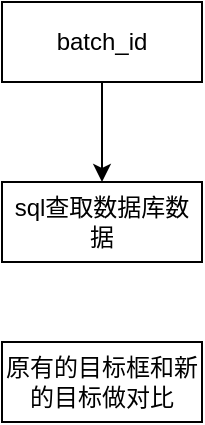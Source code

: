 <mxfile version="26.1.2">
  <diagram name="第 1 页" id="s4g44zdACJKRfGumNPvO">
    <mxGraphModel dx="1674" dy="772" grid="1" gridSize="10" guides="1" tooltips="1" connect="1" arrows="1" fold="1" page="1" pageScale="1" pageWidth="827" pageHeight="1169" math="0" shadow="0">
      <root>
        <mxCell id="0" />
        <mxCell id="1" parent="0" />
        <mxCell id="dOwxplnkT6r4AkLCZlEr-3" style="edgeStyle=orthogonalEdgeStyle;rounded=0;orthogonalLoop=1;jettySize=auto;html=1;exitX=0.5;exitY=1;exitDx=0;exitDy=0;entryX=0.5;entryY=0;entryDx=0;entryDy=0;" edge="1" parent="1" source="dOwxplnkT6r4AkLCZlEr-1" target="dOwxplnkT6r4AkLCZlEr-2">
          <mxGeometry relative="1" as="geometry" />
        </mxCell>
        <mxCell id="dOwxplnkT6r4AkLCZlEr-1" value="batch_id" style="rounded=0;whiteSpace=wrap;html=1;" vertex="1" parent="1">
          <mxGeometry x="40" y="30" width="100" height="40" as="geometry" />
        </mxCell>
        <mxCell id="dOwxplnkT6r4AkLCZlEr-2" value="sql查取数据库数据" style="rounded=0;whiteSpace=wrap;html=1;" vertex="1" parent="1">
          <mxGeometry x="40" y="120" width="100" height="40" as="geometry" />
        </mxCell>
        <mxCell id="dOwxplnkT6r4AkLCZlEr-4" value="原有的目标框和新的目标做对比" style="rounded=0;whiteSpace=wrap;html=1;" vertex="1" parent="1">
          <mxGeometry x="40" y="200" width="100" height="40" as="geometry" />
        </mxCell>
      </root>
    </mxGraphModel>
  </diagram>
</mxfile>
